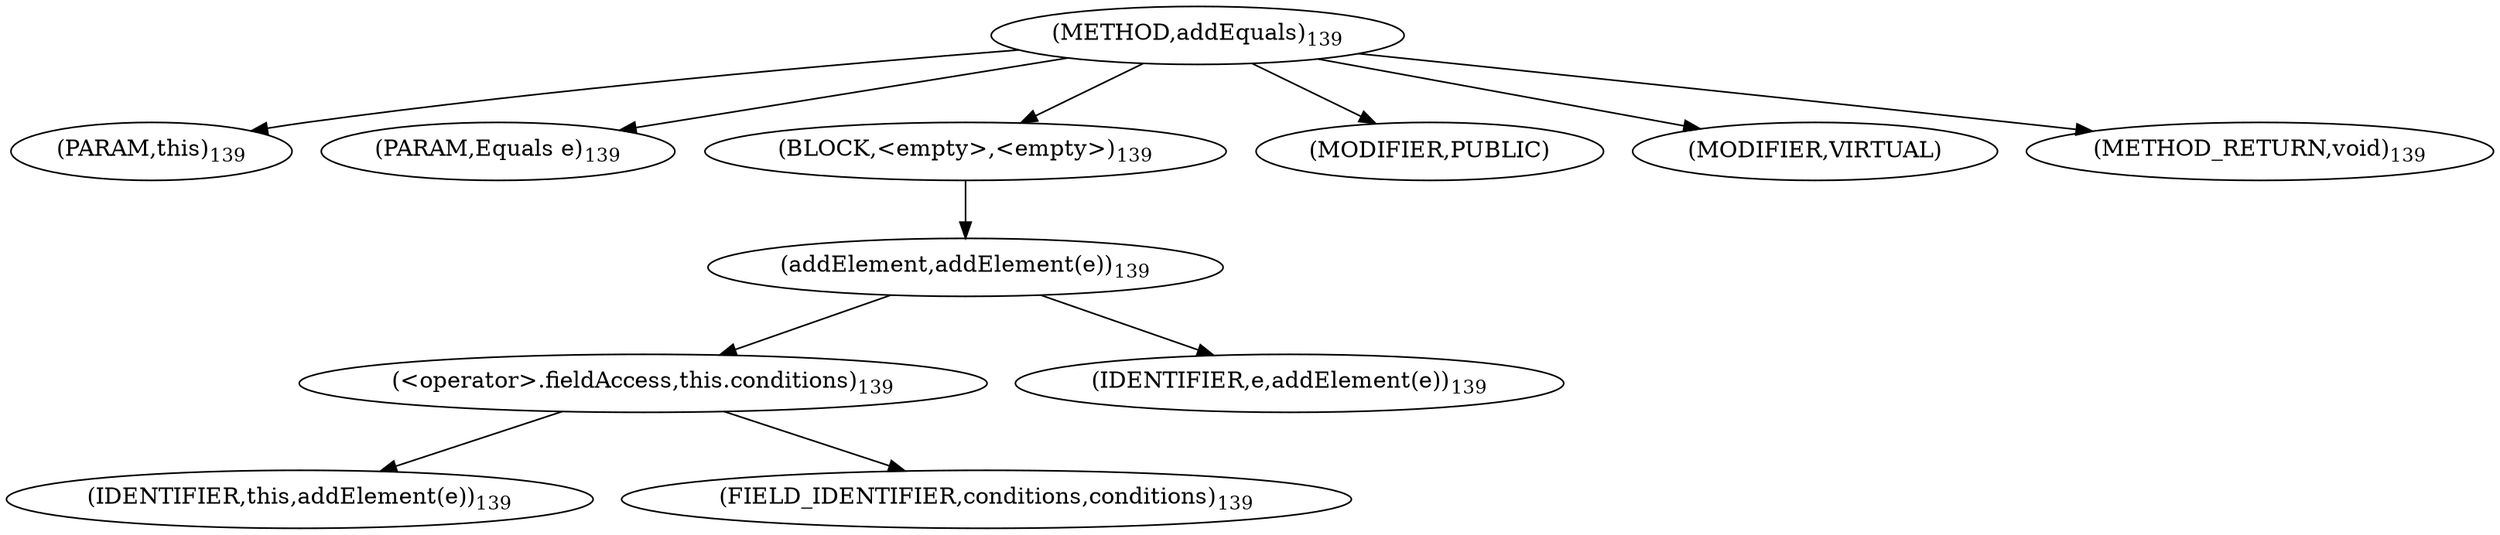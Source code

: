 digraph "addEquals" {  
"159" [label = <(METHOD,addEquals)<SUB>139</SUB>> ]
"160" [label = <(PARAM,this)<SUB>139</SUB>> ]
"161" [label = <(PARAM,Equals e)<SUB>139</SUB>> ]
"162" [label = <(BLOCK,&lt;empty&gt;,&lt;empty&gt;)<SUB>139</SUB>> ]
"163" [label = <(addElement,addElement(e))<SUB>139</SUB>> ]
"164" [label = <(&lt;operator&gt;.fieldAccess,this.conditions)<SUB>139</SUB>> ]
"165" [label = <(IDENTIFIER,this,addElement(e))<SUB>139</SUB>> ]
"166" [label = <(FIELD_IDENTIFIER,conditions,conditions)<SUB>139</SUB>> ]
"167" [label = <(IDENTIFIER,e,addElement(e))<SUB>139</SUB>> ]
"168" [label = <(MODIFIER,PUBLIC)> ]
"169" [label = <(MODIFIER,VIRTUAL)> ]
"170" [label = <(METHOD_RETURN,void)<SUB>139</SUB>> ]
  "159" -> "160" 
  "159" -> "161" 
  "159" -> "162" 
  "159" -> "168" 
  "159" -> "169" 
  "159" -> "170" 
  "162" -> "163" 
  "163" -> "164" 
  "163" -> "167" 
  "164" -> "165" 
  "164" -> "166" 
}

